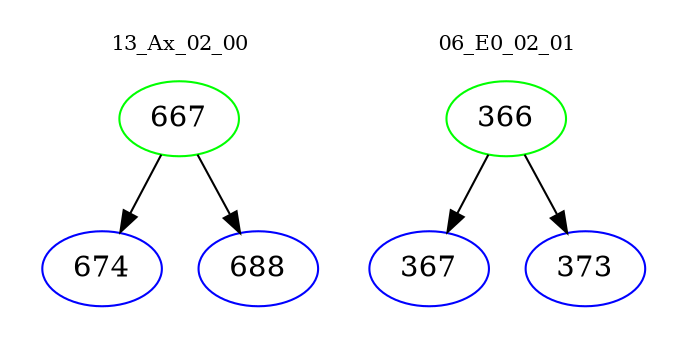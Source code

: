 digraph{
subgraph cluster_0 {
color = white
label = "13_Ax_02_00";
fontsize=10;
T0_667 [label="667", color="green"]
T0_667 -> T0_674 [color="black"]
T0_674 [label="674", color="blue"]
T0_667 -> T0_688 [color="black"]
T0_688 [label="688", color="blue"]
}
subgraph cluster_1 {
color = white
label = "06_E0_02_01";
fontsize=10;
T1_366 [label="366", color="green"]
T1_366 -> T1_367 [color="black"]
T1_367 [label="367", color="blue"]
T1_366 -> T1_373 [color="black"]
T1_373 [label="373", color="blue"]
}
}
